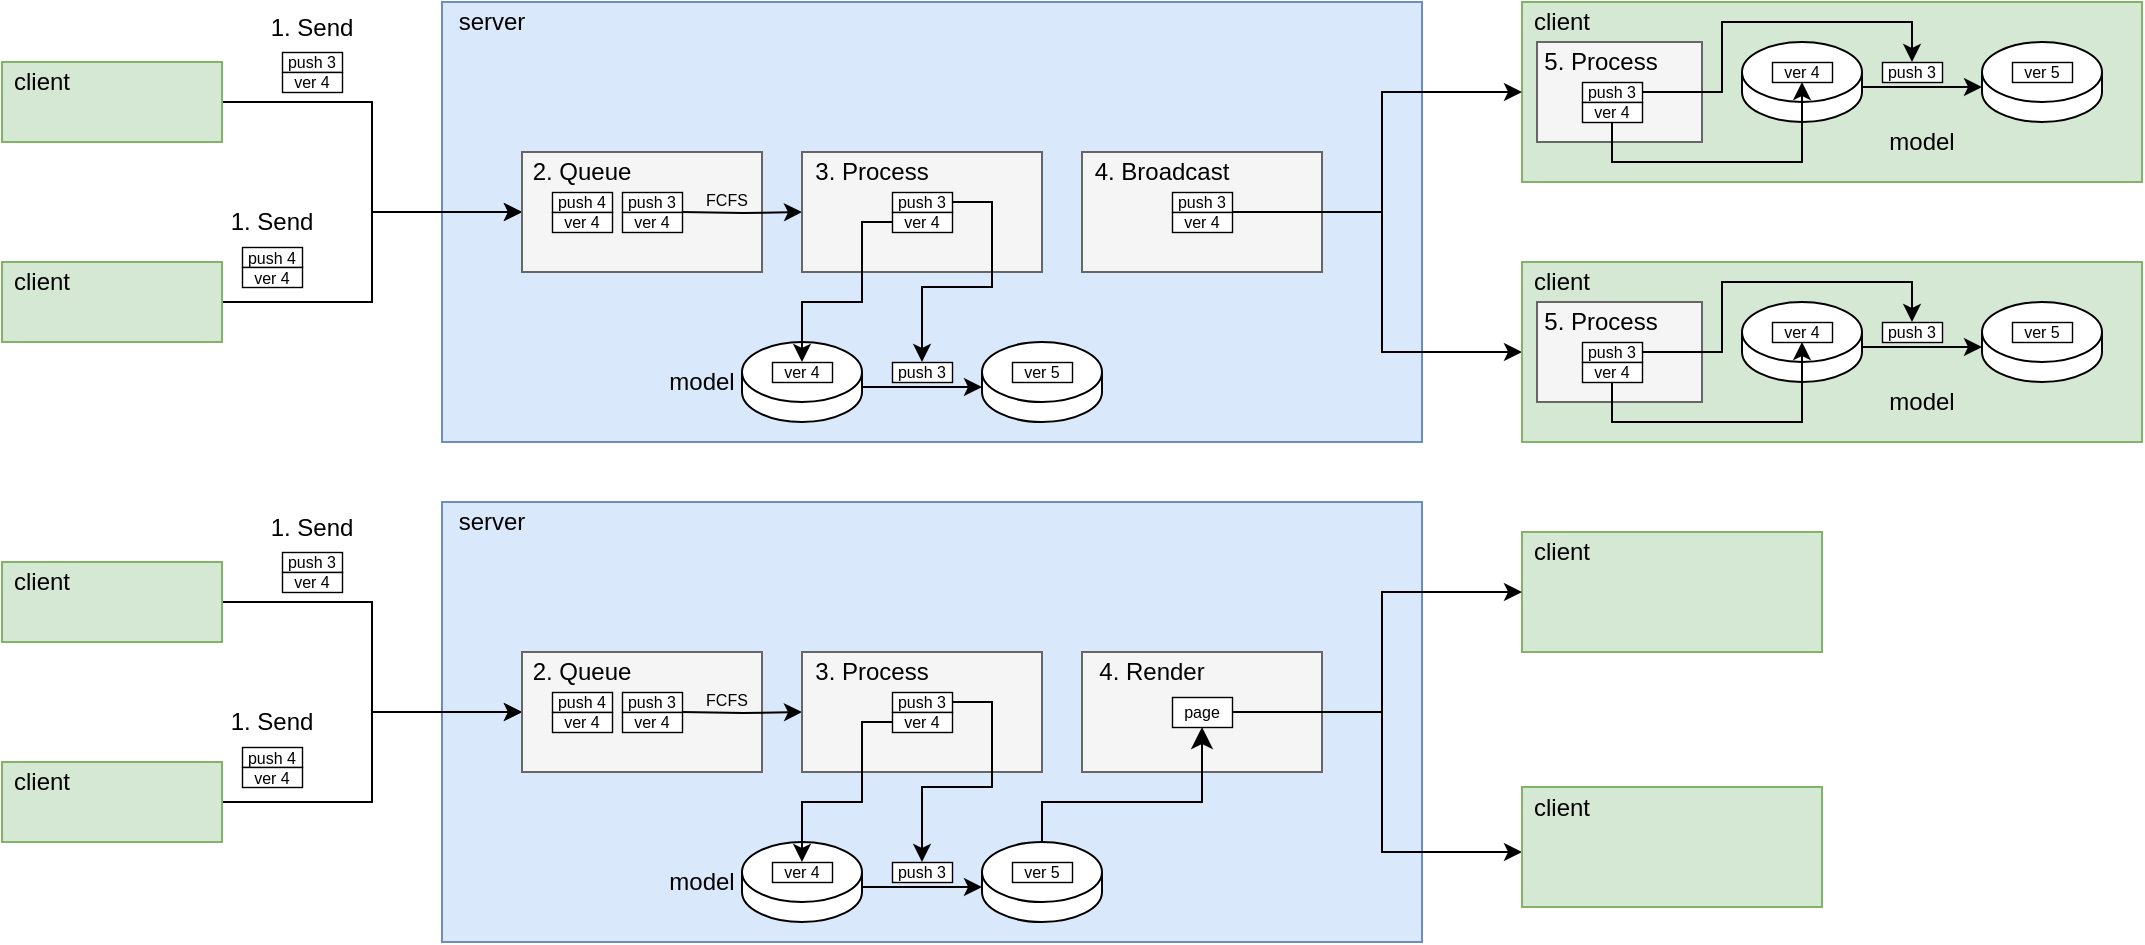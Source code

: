<mxfile version="24.9.0">
  <diagram name="第 1 页" id="8FD0sAaV2BDL5MSyCwgA">
    <mxGraphModel dx="1388" dy="791" grid="1" gridSize="10" guides="1" tooltips="1" connect="1" arrows="1" fold="1" page="1" pageScale="1" pageWidth="1000" pageHeight="1000" math="0" shadow="0">
      <root>
        <mxCell id="0" />
        <mxCell id="1" parent="0" />
        <mxCell id="_jm8PxXjl7fhp1NevTsb-1" value="" style="rounded=0;whiteSpace=wrap;html=1;fillColor=#dae8fc;strokeColor=#6c8ebf;" parent="1" vertex="1">
          <mxGeometry x="270" y="140" width="490" height="220" as="geometry" />
        </mxCell>
        <mxCell id="_jm8PxXjl7fhp1NevTsb-2" value="server" style="text;html=1;align=center;verticalAlign=middle;whiteSpace=wrap;rounded=0;" parent="1" vertex="1">
          <mxGeometry x="270" y="140" width="50" height="20" as="geometry" />
        </mxCell>
        <mxCell id="_jm8PxXjl7fhp1NevTsb-16" style="edgeStyle=orthogonalEdgeStyle;rounded=0;orthogonalLoop=1;jettySize=auto;html=1;exitX=1;exitY=0.5;exitDx=0;exitDy=0;entryX=0;entryY=0.5;entryDx=0;entryDy=0;" parent="1" source="_jm8PxXjl7fhp1NevTsb-5" target="_jm8PxXjl7fhp1NevTsb-12" edge="1">
          <mxGeometry relative="1" as="geometry" />
        </mxCell>
        <mxCell id="_jm8PxXjl7fhp1NevTsb-5" value="" style="rounded=0;whiteSpace=wrap;html=1;fillColor=#d5e8d4;strokeColor=#82b366;" parent="1" vertex="1">
          <mxGeometry x="50" y="170" width="110" height="40" as="geometry" />
        </mxCell>
        <mxCell id="_jm8PxXjl7fhp1NevTsb-6" value="client" style="text;html=1;align=center;verticalAlign=middle;whiteSpace=wrap;rounded=0;" parent="1" vertex="1">
          <mxGeometry x="50" y="170" width="40" height="20" as="geometry" />
        </mxCell>
        <mxCell id="_jm8PxXjl7fhp1NevTsb-17" style="edgeStyle=orthogonalEdgeStyle;rounded=0;orthogonalLoop=1;jettySize=auto;html=1;exitX=1;exitY=0.5;exitDx=0;exitDy=0;entryX=0;entryY=0.5;entryDx=0;entryDy=0;" parent="1" source="_jm8PxXjl7fhp1NevTsb-8" target="_jm8PxXjl7fhp1NevTsb-12" edge="1">
          <mxGeometry relative="1" as="geometry" />
        </mxCell>
        <mxCell id="_jm8PxXjl7fhp1NevTsb-8" value="" style="rounded=0;whiteSpace=wrap;html=1;fillColor=#d5e8d4;strokeColor=#82b366;" parent="1" vertex="1">
          <mxGeometry x="50" y="270" width="110" height="40" as="geometry" />
        </mxCell>
        <mxCell id="_jm8PxXjl7fhp1NevTsb-12" value="" style="rounded=0;whiteSpace=wrap;html=1;fillColor=#f5f5f5;fontColor=#333333;strokeColor=#666666;" parent="1" vertex="1">
          <mxGeometry x="310" y="215" width="120" height="60" as="geometry" />
        </mxCell>
        <mxCell id="_jm8PxXjl7fhp1NevTsb-14" value="2. Queue" style="text;html=1;align=center;verticalAlign=middle;whiteSpace=wrap;rounded=0;" parent="1" vertex="1">
          <mxGeometry x="310" y="215" width="60" height="20" as="geometry" />
        </mxCell>
        <mxCell id="_jm8PxXjl7fhp1NevTsb-19" value="push 4" style="rounded=0;whiteSpace=wrap;html=1;fontSize=8;strokeWidth=0.7;" parent="1" vertex="1">
          <mxGeometry x="170" y="262.5" width="30" height="10" as="geometry" />
        </mxCell>
        <mxCell id="_jm8PxXjl7fhp1NevTsb-20" value="1. Send" style="text;html=1;align=center;verticalAlign=middle;whiteSpace=wrap;rounded=0;" parent="1" vertex="1">
          <mxGeometry x="175" y="140" width="60" height="25" as="geometry" />
        </mxCell>
        <mxCell id="_jm8PxXjl7fhp1NevTsb-21" value="1. Send" style="text;html=1;align=center;verticalAlign=middle;whiteSpace=wrap;rounded=0;" parent="1" vertex="1">
          <mxGeometry x="155" y="237.5" width="60" height="25" as="geometry" />
        </mxCell>
        <mxCell id="_jm8PxXjl7fhp1NevTsb-29" style="edgeStyle=orthogonalEdgeStyle;rounded=0;orthogonalLoop=1;jettySize=auto;html=1;exitX=1;exitY=0.5;exitDx=0;exitDy=0;" parent="1" target="_jm8PxXjl7fhp1NevTsb-26" edge="1">
          <mxGeometry relative="1" as="geometry">
            <mxPoint x="390" y="245" as="sourcePoint" />
          </mxGeometry>
        </mxCell>
        <mxCell id="_jm8PxXjl7fhp1NevTsb-26" value="" style="rounded=0;whiteSpace=wrap;html=1;fillColor=#f5f5f5;fontColor=#333333;strokeColor=#666666;" parent="1" vertex="1">
          <mxGeometry x="450" y="215" width="120" height="60" as="geometry" />
        </mxCell>
        <mxCell id="_jm8PxXjl7fhp1NevTsb-27" value="3. Process" style="text;html=1;align=center;verticalAlign=middle;whiteSpace=wrap;rounded=0;" parent="1" vertex="1">
          <mxGeometry x="450" y="215" width="70" height="20" as="geometry" />
        </mxCell>
        <mxCell id="_jm8PxXjl7fhp1NevTsb-30" value="" style="shape=cylinder3;whiteSpace=wrap;html=1;boundedLbl=1;backgroundOutline=1;size=15;" parent="1" vertex="1">
          <mxGeometry x="420" y="310" width="60" height="40" as="geometry" />
        </mxCell>
        <mxCell id="_jm8PxXjl7fhp1NevTsb-33" value="model" style="text;html=1;align=center;verticalAlign=middle;whiteSpace=wrap;rounded=0;" parent="1" vertex="1">
          <mxGeometry x="370" y="320" width="60" height="20" as="geometry" />
        </mxCell>
        <mxCell id="_jm8PxXjl7fhp1NevTsb-34" value="" style="rounded=0;whiteSpace=wrap;html=1;fillColor=#f5f5f5;fontColor=#333333;strokeColor=#666666;" parent="1" vertex="1">
          <mxGeometry x="590" y="215" width="120" height="60" as="geometry" />
        </mxCell>
        <mxCell id="_jm8PxXjl7fhp1NevTsb-35" value="4. Broadcast" style="text;html=1;align=center;verticalAlign=middle;whiteSpace=wrap;rounded=0;" parent="1" vertex="1">
          <mxGeometry x="590" y="215" width="80" height="20" as="geometry" />
        </mxCell>
        <mxCell id="_jm8PxXjl7fhp1NevTsb-39" value="" style="shape=cylinder3;whiteSpace=wrap;html=1;boundedLbl=1;backgroundOutline=1;size=15;" parent="1" vertex="1">
          <mxGeometry x="540" y="310" width="60" height="40" as="geometry" />
        </mxCell>
        <mxCell id="_jm8PxXjl7fhp1NevTsb-43" style="edgeStyle=orthogonalEdgeStyle;rounded=0;orthogonalLoop=1;jettySize=auto;html=1;exitX=1;exitY=0;exitDx=0;exitDy=22.5;exitPerimeter=0;entryX=0;entryY=0;entryDx=0;entryDy=22.5;entryPerimeter=0;" parent="1" source="_jm8PxXjl7fhp1NevTsb-30" target="_jm8PxXjl7fhp1NevTsb-39" edge="1">
          <mxGeometry relative="1" as="geometry" />
        </mxCell>
        <mxCell id="_jm8PxXjl7fhp1NevTsb-49" value="&lt;font style=&quot;font-size: 8px;&quot;&gt;FCFS&lt;/font&gt;" style="text;html=1;align=center;verticalAlign=middle;whiteSpace=wrap;rounded=0;" parent="1" vertex="1">
          <mxGeometry x="385" y="231.5" width="55" height="12.5" as="geometry" />
        </mxCell>
        <mxCell id="_jm8PxXjl7fhp1NevTsb-86" value="" style="rounded=0;whiteSpace=wrap;html=1;fillColor=#d5e8d4;strokeColor=#82b366;" parent="1" vertex="1">
          <mxGeometry x="810" y="140" width="310" height="90" as="geometry" />
        </mxCell>
        <mxCell id="_jm8PxXjl7fhp1NevTsb-87" value="" style="rounded=0;whiteSpace=wrap;html=1;fillColor=#f5f5f5;fontColor=#333333;strokeColor=#666666;" parent="1" vertex="1">
          <mxGeometry x="817.5" y="160" width="82.5" height="50" as="geometry" />
        </mxCell>
        <mxCell id="_jm8PxXjl7fhp1NevTsb-92" value="" style="shape=cylinder3;whiteSpace=wrap;html=1;boundedLbl=1;backgroundOutline=1;size=15;" parent="1" vertex="1">
          <mxGeometry x="920" y="160" width="60" height="40" as="geometry" />
        </mxCell>
        <mxCell id="_jm8PxXjl7fhp1NevTsb-94" value="" style="shape=cylinder3;whiteSpace=wrap;html=1;boundedLbl=1;backgroundOutline=1;size=15;" parent="1" vertex="1">
          <mxGeometry x="1040" y="160" width="60" height="40" as="geometry" />
        </mxCell>
        <mxCell id="_jm8PxXjl7fhp1NevTsb-96" style="edgeStyle=orthogonalEdgeStyle;rounded=0;orthogonalLoop=1;jettySize=auto;html=1;exitX=1;exitY=0;exitDx=0;exitDy=22.5;exitPerimeter=0;entryX=0;entryY=0;entryDx=0;entryDy=22.5;entryPerimeter=0;" parent="1" source="_jm8PxXjl7fhp1NevTsb-92" target="_jm8PxXjl7fhp1NevTsb-94" edge="1">
          <mxGeometry relative="1" as="geometry" />
        </mxCell>
        <mxCell id="_jm8PxXjl7fhp1NevTsb-98" value="5. Process" style="text;html=1;align=center;verticalAlign=middle;whiteSpace=wrap;rounded=0;" parent="1" vertex="1">
          <mxGeometry x="817.5" y="160" width="62.5" height="20" as="geometry" />
        </mxCell>
        <mxCell id="_jm8PxXjl7fhp1NevTsb-102" value="ver 4" style="rounded=0;whiteSpace=wrap;html=1;fontSize=8;strokeWidth=0.7;" parent="1" vertex="1">
          <mxGeometry x="170" y="272.5" width="30" height="10" as="geometry" />
        </mxCell>
        <mxCell id="_jm8PxXjl7fhp1NevTsb-103" value="push 3" style="rounded=0;whiteSpace=wrap;html=1;fontSize=8;strokeWidth=0.7;" parent="1" vertex="1">
          <mxGeometry x="190" y="165" width="30" height="10" as="geometry" />
        </mxCell>
        <mxCell id="_jm8PxXjl7fhp1NevTsb-104" value="ver 4" style="rounded=0;whiteSpace=wrap;html=1;fontSize=8;strokeWidth=0.7;" parent="1" vertex="1">
          <mxGeometry x="190" y="175" width="30" height="10" as="geometry" />
        </mxCell>
        <mxCell id="_jm8PxXjl7fhp1NevTsb-105" value="push 3" style="rounded=0;whiteSpace=wrap;html=1;fontSize=8;strokeWidth=0.7;" parent="1" vertex="1">
          <mxGeometry x="360" y="235" width="30" height="10" as="geometry" />
        </mxCell>
        <mxCell id="_jm8PxXjl7fhp1NevTsb-106" value="ver 4" style="rounded=0;whiteSpace=wrap;html=1;fontSize=8;strokeWidth=0.7;" parent="1" vertex="1">
          <mxGeometry x="360" y="245" width="30" height="10" as="geometry" />
        </mxCell>
        <mxCell id="_jm8PxXjl7fhp1NevTsb-107" value="push 4" style="rounded=0;whiteSpace=wrap;html=1;fontSize=8;strokeWidth=0.7;" parent="1" vertex="1">
          <mxGeometry x="325" y="235" width="30" height="10" as="geometry" />
        </mxCell>
        <mxCell id="_jm8PxXjl7fhp1NevTsb-108" value="ver 4" style="rounded=0;whiteSpace=wrap;html=1;fontSize=8;strokeWidth=0.7;" parent="1" vertex="1">
          <mxGeometry x="325" y="245" width="30" height="10" as="geometry" />
        </mxCell>
        <mxCell id="_jm8PxXjl7fhp1NevTsb-115" style="edgeStyle=orthogonalEdgeStyle;rounded=0;orthogonalLoop=1;jettySize=auto;html=1;exitX=1;exitY=0.5;exitDx=0;exitDy=0;entryX=0.5;entryY=0;entryDx=0;entryDy=0;" parent="1" source="_jm8PxXjl7fhp1NevTsb-109" target="_jm8PxXjl7fhp1NevTsb-113" edge="1">
          <mxGeometry relative="1" as="geometry" />
        </mxCell>
        <mxCell id="_jm8PxXjl7fhp1NevTsb-109" value="push 3" style="rounded=0;whiteSpace=wrap;html=1;fontSize=8;strokeWidth=0.7;" parent="1" vertex="1">
          <mxGeometry x="495" y="235" width="30" height="10" as="geometry" />
        </mxCell>
        <mxCell id="_jm8PxXjl7fhp1NevTsb-114" style="edgeStyle=orthogonalEdgeStyle;rounded=0;orthogonalLoop=1;jettySize=auto;html=1;exitX=0;exitY=0.5;exitDx=0;exitDy=0;entryX=0.5;entryY=0;entryDx=0;entryDy=0;" parent="1" source="_jm8PxXjl7fhp1NevTsb-110" target="_jm8PxXjl7fhp1NevTsb-111" edge="1">
          <mxGeometry relative="1" as="geometry">
            <Array as="points">
              <mxPoint x="480" y="250" />
              <mxPoint x="480" y="290" />
              <mxPoint x="450" y="290" />
            </Array>
          </mxGeometry>
        </mxCell>
        <mxCell id="_jm8PxXjl7fhp1NevTsb-110" value="ver 4" style="rounded=0;whiteSpace=wrap;html=1;fontSize=8;strokeWidth=0.7;" parent="1" vertex="1">
          <mxGeometry x="495" y="245" width="30" height="10" as="geometry" />
        </mxCell>
        <mxCell id="_jm8PxXjl7fhp1NevTsb-111" value="ver 4" style="rounded=0;whiteSpace=wrap;html=1;fontSize=8;strokeWidth=0.7;" parent="1" vertex="1">
          <mxGeometry x="435" y="320" width="30" height="10" as="geometry" />
        </mxCell>
        <mxCell id="_jm8PxXjl7fhp1NevTsb-112" value="ver 5" style="rounded=0;whiteSpace=wrap;html=1;fontSize=8;strokeWidth=0.7;" parent="1" vertex="1">
          <mxGeometry x="555" y="320" width="30" height="10" as="geometry" />
        </mxCell>
        <mxCell id="_jm8PxXjl7fhp1NevTsb-113" value="push 3" style="rounded=0;whiteSpace=wrap;html=1;fontSize=8;strokeWidth=0.7;" parent="1" vertex="1">
          <mxGeometry x="495" y="320" width="30" height="10" as="geometry" />
        </mxCell>
        <mxCell id="_jm8PxXjl7fhp1NevTsb-118" value="push 3" style="rounded=0;whiteSpace=wrap;html=1;fontSize=8;strokeWidth=0.7;" parent="1" vertex="1">
          <mxGeometry x="635" y="235" width="30" height="10" as="geometry" />
        </mxCell>
        <mxCell id="_jm8PxXjl7fhp1NevTsb-128" style="edgeStyle=orthogonalEdgeStyle;rounded=0;orthogonalLoop=1;jettySize=auto;html=1;exitX=1;exitY=0;exitDx=0;exitDy=0;" parent="1" source="_jm8PxXjl7fhp1NevTsb-119" edge="1">
          <mxGeometry relative="1" as="geometry">
            <Array as="points">
              <mxPoint x="740" y="245" />
              <mxPoint x="740" y="185" />
            </Array>
            <mxPoint x="810" y="185" as="targetPoint" />
          </mxGeometry>
        </mxCell>
        <mxCell id="_jm8PxXjl7fhp1NevTsb-142" style="edgeStyle=orthogonalEdgeStyle;rounded=0;orthogonalLoop=1;jettySize=auto;html=1;exitX=1;exitY=0;exitDx=0;exitDy=0;entryX=0;entryY=0.5;entryDx=0;entryDy=0;" parent="1" source="_jm8PxXjl7fhp1NevTsb-119" target="_jm8PxXjl7fhp1NevTsb-130" edge="1">
          <mxGeometry relative="1" as="geometry">
            <Array as="points">
              <mxPoint x="740" y="245" />
              <mxPoint x="740" y="315" />
            </Array>
          </mxGeometry>
        </mxCell>
        <mxCell id="_jm8PxXjl7fhp1NevTsb-119" value="ver 4" style="rounded=0;whiteSpace=wrap;html=1;fontSize=8;strokeWidth=0.7;" parent="1" vertex="1">
          <mxGeometry x="635" y="245" width="30" height="10" as="geometry" />
        </mxCell>
        <mxCell id="_jm8PxXjl7fhp1NevTsb-144" style="edgeStyle=orthogonalEdgeStyle;rounded=0;orthogonalLoop=1;jettySize=auto;html=1;exitX=1;exitY=0.5;exitDx=0;exitDy=0;entryX=0.5;entryY=0;entryDx=0;entryDy=0;" parent="1" source="_jm8PxXjl7fhp1NevTsb-120" target="_jm8PxXjl7fhp1NevTsb-124" edge="1">
          <mxGeometry relative="1" as="geometry">
            <Array as="points">
              <mxPoint x="910" y="185" />
              <mxPoint x="910" y="150" />
              <mxPoint x="1005" y="150" />
            </Array>
          </mxGeometry>
        </mxCell>
        <mxCell id="_jm8PxXjl7fhp1NevTsb-120" value="push 3" style="rounded=0;whiteSpace=wrap;html=1;fontSize=8;strokeWidth=0.7;" parent="1" vertex="1">
          <mxGeometry x="840" y="180" width="30" height="10" as="geometry" />
        </mxCell>
        <mxCell id="_jm8PxXjl7fhp1NevTsb-143" style="edgeStyle=orthogonalEdgeStyle;rounded=0;orthogonalLoop=1;jettySize=auto;html=1;exitX=0.5;exitY=1;exitDx=0;exitDy=0;entryX=0.5;entryY=1;entryDx=0;entryDy=0;" parent="1" source="_jm8PxXjl7fhp1NevTsb-121" target="_jm8PxXjl7fhp1NevTsb-126" edge="1">
          <mxGeometry relative="1" as="geometry" />
        </mxCell>
        <mxCell id="_jm8PxXjl7fhp1NevTsb-121" value="ver 4" style="rounded=0;whiteSpace=wrap;html=1;fontSize=8;strokeWidth=0.7;" parent="1" vertex="1">
          <mxGeometry x="840" y="190" width="30" height="10" as="geometry" />
        </mxCell>
        <mxCell id="_jm8PxXjl7fhp1NevTsb-124" value="push 3" style="rounded=0;whiteSpace=wrap;html=1;fontSize=8;strokeWidth=0.7;" parent="1" vertex="1">
          <mxGeometry x="990" y="170" width="30" height="10" as="geometry" />
        </mxCell>
        <mxCell id="_jm8PxXjl7fhp1NevTsb-126" value="ver 4" style="rounded=0;whiteSpace=wrap;html=1;fontSize=8;strokeWidth=0.7;" parent="1" vertex="1">
          <mxGeometry x="935" y="170" width="30" height="10" as="geometry" />
        </mxCell>
        <mxCell id="_jm8PxXjl7fhp1NevTsb-127" value="ver 5" style="rounded=0;whiteSpace=wrap;html=1;fontSize=8;strokeWidth=0.7;" parent="1" vertex="1">
          <mxGeometry x="1055" y="170" width="30" height="10" as="geometry" />
        </mxCell>
        <mxCell id="_jm8PxXjl7fhp1NevTsb-130" value="" style="rounded=0;whiteSpace=wrap;html=1;fillColor=#d5e8d4;strokeColor=#82b366;" parent="1" vertex="1">
          <mxGeometry x="810" y="270" width="310" height="90" as="geometry" />
        </mxCell>
        <mxCell id="_jm8PxXjl7fhp1NevTsb-131" value="" style="rounded=0;whiteSpace=wrap;html=1;fillColor=#f5f5f5;fontColor=#333333;strokeColor=#666666;" parent="1" vertex="1">
          <mxGeometry x="817.5" y="290" width="82.5" height="50" as="geometry" />
        </mxCell>
        <mxCell id="_jm8PxXjl7fhp1NevTsb-133" value="" style="shape=cylinder3;whiteSpace=wrap;html=1;boundedLbl=1;backgroundOutline=1;size=15;" parent="1" vertex="1">
          <mxGeometry x="920" y="290" width="60" height="40" as="geometry" />
        </mxCell>
        <mxCell id="_jm8PxXjl7fhp1NevTsb-134" value="" style="shape=cylinder3;whiteSpace=wrap;html=1;boundedLbl=1;backgroundOutline=1;size=15;" parent="1" vertex="1">
          <mxGeometry x="1040" y="290" width="60" height="40" as="geometry" />
        </mxCell>
        <mxCell id="_jm8PxXjl7fhp1NevTsb-135" style="edgeStyle=orthogonalEdgeStyle;rounded=0;orthogonalLoop=1;jettySize=auto;html=1;exitX=1;exitY=0;exitDx=0;exitDy=22.5;exitPerimeter=0;entryX=0;entryY=0;entryDx=0;entryDy=22.5;entryPerimeter=0;" parent="1" source="_jm8PxXjl7fhp1NevTsb-133" target="_jm8PxXjl7fhp1NevTsb-134" edge="1">
          <mxGeometry relative="1" as="geometry" />
        </mxCell>
        <mxCell id="_jm8PxXjl7fhp1NevTsb-136" value="5. Process" style="text;html=1;align=center;verticalAlign=middle;whiteSpace=wrap;rounded=0;" parent="1" vertex="1">
          <mxGeometry x="817.5" y="290" width="62.5" height="20" as="geometry" />
        </mxCell>
        <mxCell id="_jm8PxXjl7fhp1NevTsb-146" style="edgeStyle=orthogonalEdgeStyle;rounded=0;orthogonalLoop=1;jettySize=auto;html=1;exitX=1;exitY=0.5;exitDx=0;exitDy=0;entryX=0.5;entryY=0;entryDx=0;entryDy=0;" parent="1" source="_jm8PxXjl7fhp1NevTsb-137" target="_jm8PxXjl7fhp1NevTsb-139" edge="1">
          <mxGeometry relative="1" as="geometry">
            <Array as="points">
              <mxPoint x="910" y="315" />
              <mxPoint x="910" y="280" />
              <mxPoint x="1005" y="280" />
            </Array>
          </mxGeometry>
        </mxCell>
        <mxCell id="_jm8PxXjl7fhp1NevTsb-137" value="push 3" style="rounded=0;whiteSpace=wrap;html=1;fontSize=8;strokeWidth=0.7;" parent="1" vertex="1">
          <mxGeometry x="840" y="310" width="30" height="10" as="geometry" />
        </mxCell>
        <mxCell id="_jm8PxXjl7fhp1NevTsb-145" style="edgeStyle=orthogonalEdgeStyle;rounded=0;orthogonalLoop=1;jettySize=auto;html=1;exitX=0.5;exitY=1;exitDx=0;exitDy=0;entryX=0.5;entryY=1;entryDx=0;entryDy=0;" parent="1" source="_jm8PxXjl7fhp1NevTsb-138" target="_jm8PxXjl7fhp1NevTsb-140" edge="1">
          <mxGeometry relative="1" as="geometry" />
        </mxCell>
        <mxCell id="_jm8PxXjl7fhp1NevTsb-138" value="ver 4" style="rounded=0;whiteSpace=wrap;html=1;fontSize=8;strokeWidth=0.7;" parent="1" vertex="1">
          <mxGeometry x="840" y="320" width="30" height="10" as="geometry" />
        </mxCell>
        <mxCell id="_jm8PxXjl7fhp1NevTsb-139" value="push 3" style="rounded=0;whiteSpace=wrap;html=1;fontSize=8;strokeWidth=0.7;" parent="1" vertex="1">
          <mxGeometry x="990" y="300" width="30" height="10" as="geometry" />
        </mxCell>
        <mxCell id="_jm8PxXjl7fhp1NevTsb-140" value="ver 4" style="rounded=0;whiteSpace=wrap;html=1;fontSize=8;strokeWidth=0.7;" parent="1" vertex="1">
          <mxGeometry x="935" y="300" width="30" height="10" as="geometry" />
        </mxCell>
        <mxCell id="_jm8PxXjl7fhp1NevTsb-141" value="ver 5" style="rounded=0;whiteSpace=wrap;html=1;fontSize=8;strokeWidth=0.7;" parent="1" vertex="1">
          <mxGeometry x="1055" y="300" width="30" height="10" as="geometry" />
        </mxCell>
        <mxCell id="y1_JLoWW0Mbur3eFZoDh-1" value="client" style="text;html=1;align=center;verticalAlign=middle;whiteSpace=wrap;rounded=0;" vertex="1" parent="1">
          <mxGeometry x="50" y="270" width="40" height="20" as="geometry" />
        </mxCell>
        <mxCell id="y1_JLoWW0Mbur3eFZoDh-2" value="client" style="text;html=1;align=center;verticalAlign=middle;whiteSpace=wrap;rounded=0;" vertex="1" parent="1">
          <mxGeometry x="810" y="140" width="40" height="20" as="geometry" />
        </mxCell>
        <mxCell id="y1_JLoWW0Mbur3eFZoDh-3" value="client" style="text;html=1;align=center;verticalAlign=middle;whiteSpace=wrap;rounded=0;" vertex="1" parent="1">
          <mxGeometry x="810" y="270" width="40" height="20" as="geometry" />
        </mxCell>
        <mxCell id="y1_JLoWW0Mbur3eFZoDh-4" value="model" style="text;html=1;align=center;verticalAlign=middle;whiteSpace=wrap;rounded=0;" vertex="1" parent="1">
          <mxGeometry x="980" y="200" width="60" height="20" as="geometry" />
        </mxCell>
        <mxCell id="y1_JLoWW0Mbur3eFZoDh-5" value="model" style="text;html=1;align=center;verticalAlign=middle;whiteSpace=wrap;rounded=0;" vertex="1" parent="1">
          <mxGeometry x="980" y="330" width="60" height="20" as="geometry" />
        </mxCell>
        <mxCell id="y1_JLoWW0Mbur3eFZoDh-6" value="" style="rounded=0;whiteSpace=wrap;html=1;fillColor=#dae8fc;strokeColor=#6c8ebf;" vertex="1" parent="1">
          <mxGeometry x="270" y="390" width="490" height="220" as="geometry" />
        </mxCell>
        <mxCell id="y1_JLoWW0Mbur3eFZoDh-7" value="server" style="text;html=1;align=center;verticalAlign=middle;whiteSpace=wrap;rounded=0;" vertex="1" parent="1">
          <mxGeometry x="270" y="390" width="50" height="20" as="geometry" />
        </mxCell>
        <mxCell id="y1_JLoWW0Mbur3eFZoDh-8" style="edgeStyle=orthogonalEdgeStyle;rounded=0;orthogonalLoop=1;jettySize=auto;html=1;exitX=1;exitY=0.5;exitDx=0;exitDy=0;entryX=0;entryY=0.5;entryDx=0;entryDy=0;" edge="1" parent="1" source="y1_JLoWW0Mbur3eFZoDh-9" target="y1_JLoWW0Mbur3eFZoDh-13">
          <mxGeometry relative="1" as="geometry" />
        </mxCell>
        <mxCell id="y1_JLoWW0Mbur3eFZoDh-9" value="" style="rounded=0;whiteSpace=wrap;html=1;fillColor=#d5e8d4;strokeColor=#82b366;" vertex="1" parent="1">
          <mxGeometry x="50" y="420" width="110" height="40" as="geometry" />
        </mxCell>
        <mxCell id="y1_JLoWW0Mbur3eFZoDh-10" value="client" style="text;html=1;align=center;verticalAlign=middle;whiteSpace=wrap;rounded=0;" vertex="1" parent="1">
          <mxGeometry x="50" y="420" width="40" height="20" as="geometry" />
        </mxCell>
        <mxCell id="y1_JLoWW0Mbur3eFZoDh-11" style="edgeStyle=orthogonalEdgeStyle;rounded=0;orthogonalLoop=1;jettySize=auto;html=1;exitX=1;exitY=0.5;exitDx=0;exitDy=0;entryX=0;entryY=0.5;entryDx=0;entryDy=0;" edge="1" parent="1" source="y1_JLoWW0Mbur3eFZoDh-12" target="y1_JLoWW0Mbur3eFZoDh-13">
          <mxGeometry relative="1" as="geometry" />
        </mxCell>
        <mxCell id="y1_JLoWW0Mbur3eFZoDh-12" value="" style="rounded=0;whiteSpace=wrap;html=1;fillColor=#d5e8d4;strokeColor=#82b366;" vertex="1" parent="1">
          <mxGeometry x="50" y="520" width="110" height="40" as="geometry" />
        </mxCell>
        <mxCell id="y1_JLoWW0Mbur3eFZoDh-13" value="" style="rounded=0;whiteSpace=wrap;html=1;fillColor=#f5f5f5;fontColor=#333333;strokeColor=#666666;" vertex="1" parent="1">
          <mxGeometry x="310" y="465" width="120" height="60" as="geometry" />
        </mxCell>
        <mxCell id="y1_JLoWW0Mbur3eFZoDh-14" value="2. Queue" style="text;html=1;align=center;verticalAlign=middle;whiteSpace=wrap;rounded=0;" vertex="1" parent="1">
          <mxGeometry x="310" y="465" width="60" height="20" as="geometry" />
        </mxCell>
        <mxCell id="y1_JLoWW0Mbur3eFZoDh-15" value="push 4" style="rounded=0;whiteSpace=wrap;html=1;fontSize=8;strokeWidth=0.7;" vertex="1" parent="1">
          <mxGeometry x="170" y="512.5" width="30" height="10" as="geometry" />
        </mxCell>
        <mxCell id="y1_JLoWW0Mbur3eFZoDh-16" value="1. Send" style="text;html=1;align=center;verticalAlign=middle;whiteSpace=wrap;rounded=0;" vertex="1" parent="1">
          <mxGeometry x="175" y="390" width="60" height="25" as="geometry" />
        </mxCell>
        <mxCell id="y1_JLoWW0Mbur3eFZoDh-17" value="1. Send" style="text;html=1;align=center;verticalAlign=middle;whiteSpace=wrap;rounded=0;" vertex="1" parent="1">
          <mxGeometry x="155" y="487.5" width="60" height="25" as="geometry" />
        </mxCell>
        <mxCell id="y1_JLoWW0Mbur3eFZoDh-18" style="edgeStyle=orthogonalEdgeStyle;rounded=0;orthogonalLoop=1;jettySize=auto;html=1;exitX=1;exitY=0.5;exitDx=0;exitDy=0;" edge="1" parent="1" target="y1_JLoWW0Mbur3eFZoDh-19">
          <mxGeometry relative="1" as="geometry">
            <mxPoint x="390" y="495" as="sourcePoint" />
          </mxGeometry>
        </mxCell>
        <mxCell id="y1_JLoWW0Mbur3eFZoDh-19" value="" style="rounded=0;whiteSpace=wrap;html=1;fillColor=#f5f5f5;fontColor=#333333;strokeColor=#666666;" vertex="1" parent="1">
          <mxGeometry x="450" y="465" width="120" height="60" as="geometry" />
        </mxCell>
        <mxCell id="y1_JLoWW0Mbur3eFZoDh-20" value="3. Process" style="text;html=1;align=center;verticalAlign=middle;whiteSpace=wrap;rounded=0;" vertex="1" parent="1">
          <mxGeometry x="450" y="465" width="70" height="20" as="geometry" />
        </mxCell>
        <mxCell id="y1_JLoWW0Mbur3eFZoDh-21" value="" style="shape=cylinder3;whiteSpace=wrap;html=1;boundedLbl=1;backgroundOutline=1;size=15;" vertex="1" parent="1">
          <mxGeometry x="420" y="560" width="60" height="40" as="geometry" />
        </mxCell>
        <mxCell id="y1_JLoWW0Mbur3eFZoDh-22" value="model" style="text;html=1;align=center;verticalAlign=middle;whiteSpace=wrap;rounded=0;" vertex="1" parent="1">
          <mxGeometry x="370" y="570" width="60" height="20" as="geometry" />
        </mxCell>
        <mxCell id="y1_JLoWW0Mbur3eFZoDh-23" value="" style="rounded=0;whiteSpace=wrap;html=1;fillColor=#f5f5f5;fontColor=#333333;strokeColor=#666666;" vertex="1" parent="1">
          <mxGeometry x="590" y="465" width="120" height="60" as="geometry" />
        </mxCell>
        <mxCell id="y1_JLoWW0Mbur3eFZoDh-24" value="4. Render" style="text;html=1;align=center;verticalAlign=middle;whiteSpace=wrap;rounded=0;" vertex="1" parent="1">
          <mxGeometry x="590" y="465" width="70" height="20" as="geometry" />
        </mxCell>
        <mxCell id="y1_JLoWW0Mbur3eFZoDh-86" style="edgeStyle=orthogonalEdgeStyle;rounded=0;orthogonalLoop=1;jettySize=auto;html=1;exitX=0.5;exitY=0;exitDx=0;exitDy=0;exitPerimeter=0;entryX=0.5;entryY=1;entryDx=0;entryDy=0;fontSize=12;startSize=8;endSize=8;" edge="1" parent="1" source="y1_JLoWW0Mbur3eFZoDh-25" target="y1_JLoWW0Mbur3eFZoDh-48">
          <mxGeometry relative="1" as="geometry">
            <Array as="points">
              <mxPoint x="570" y="540" />
              <mxPoint x="650" y="540" />
            </Array>
          </mxGeometry>
        </mxCell>
        <mxCell id="y1_JLoWW0Mbur3eFZoDh-25" value="" style="shape=cylinder3;whiteSpace=wrap;html=1;boundedLbl=1;backgroundOutline=1;size=15;" vertex="1" parent="1">
          <mxGeometry x="540" y="560" width="60" height="40" as="geometry" />
        </mxCell>
        <mxCell id="y1_JLoWW0Mbur3eFZoDh-26" style="edgeStyle=orthogonalEdgeStyle;rounded=0;orthogonalLoop=1;jettySize=auto;html=1;exitX=1;exitY=0;exitDx=0;exitDy=22.5;exitPerimeter=0;entryX=0;entryY=0;entryDx=0;entryDy=22.5;entryPerimeter=0;" edge="1" parent="1" source="y1_JLoWW0Mbur3eFZoDh-21" target="y1_JLoWW0Mbur3eFZoDh-25">
          <mxGeometry relative="1" as="geometry" />
        </mxCell>
        <mxCell id="y1_JLoWW0Mbur3eFZoDh-27" value="&lt;font style=&quot;font-size: 8px;&quot;&gt;FCFS&lt;/font&gt;" style="text;html=1;align=center;verticalAlign=middle;whiteSpace=wrap;rounded=0;" vertex="1" parent="1">
          <mxGeometry x="385" y="481.5" width="55" height="12.5" as="geometry" />
        </mxCell>
        <mxCell id="y1_JLoWW0Mbur3eFZoDh-28" value="" style="rounded=0;whiteSpace=wrap;html=1;fillColor=#d5e8d4;strokeColor=#82b366;" vertex="1" parent="1">
          <mxGeometry x="810" y="405" width="150" height="60" as="geometry" />
        </mxCell>
        <mxCell id="y1_JLoWW0Mbur3eFZoDh-34" value="ver 4" style="rounded=0;whiteSpace=wrap;html=1;fontSize=8;strokeWidth=0.7;" vertex="1" parent="1">
          <mxGeometry x="170" y="522.5" width="30" height="10" as="geometry" />
        </mxCell>
        <mxCell id="y1_JLoWW0Mbur3eFZoDh-35" value="push 3" style="rounded=0;whiteSpace=wrap;html=1;fontSize=8;strokeWidth=0.7;" vertex="1" parent="1">
          <mxGeometry x="190" y="415" width="30" height="10" as="geometry" />
        </mxCell>
        <mxCell id="y1_JLoWW0Mbur3eFZoDh-36" value="ver 4" style="rounded=0;whiteSpace=wrap;html=1;fontSize=8;strokeWidth=0.7;" vertex="1" parent="1">
          <mxGeometry x="190" y="425" width="30" height="10" as="geometry" />
        </mxCell>
        <mxCell id="y1_JLoWW0Mbur3eFZoDh-37" value="push 3" style="rounded=0;whiteSpace=wrap;html=1;fontSize=8;strokeWidth=0.7;" vertex="1" parent="1">
          <mxGeometry x="360" y="485" width="30" height="10" as="geometry" />
        </mxCell>
        <mxCell id="y1_JLoWW0Mbur3eFZoDh-38" value="ver 4" style="rounded=0;whiteSpace=wrap;html=1;fontSize=8;strokeWidth=0.7;" vertex="1" parent="1">
          <mxGeometry x="360" y="495" width="30" height="10" as="geometry" />
        </mxCell>
        <mxCell id="y1_JLoWW0Mbur3eFZoDh-39" value="push 4" style="rounded=0;whiteSpace=wrap;html=1;fontSize=8;strokeWidth=0.7;" vertex="1" parent="1">
          <mxGeometry x="325" y="485" width="30" height="10" as="geometry" />
        </mxCell>
        <mxCell id="y1_JLoWW0Mbur3eFZoDh-40" value="ver 4" style="rounded=0;whiteSpace=wrap;html=1;fontSize=8;strokeWidth=0.7;" vertex="1" parent="1">
          <mxGeometry x="325" y="495" width="30" height="10" as="geometry" />
        </mxCell>
        <mxCell id="y1_JLoWW0Mbur3eFZoDh-41" style="edgeStyle=orthogonalEdgeStyle;rounded=0;orthogonalLoop=1;jettySize=auto;html=1;exitX=1;exitY=0.5;exitDx=0;exitDy=0;entryX=0.5;entryY=0;entryDx=0;entryDy=0;" edge="1" parent="1" source="y1_JLoWW0Mbur3eFZoDh-42" target="y1_JLoWW0Mbur3eFZoDh-47">
          <mxGeometry relative="1" as="geometry" />
        </mxCell>
        <mxCell id="y1_JLoWW0Mbur3eFZoDh-42" value="push 3" style="rounded=0;whiteSpace=wrap;html=1;fontSize=8;strokeWidth=0.7;" vertex="1" parent="1">
          <mxGeometry x="495" y="485" width="30" height="10" as="geometry" />
        </mxCell>
        <mxCell id="y1_JLoWW0Mbur3eFZoDh-43" style="edgeStyle=orthogonalEdgeStyle;rounded=0;orthogonalLoop=1;jettySize=auto;html=1;exitX=0;exitY=0.5;exitDx=0;exitDy=0;entryX=0.5;entryY=0;entryDx=0;entryDy=0;" edge="1" parent="1" source="y1_JLoWW0Mbur3eFZoDh-44" target="y1_JLoWW0Mbur3eFZoDh-45">
          <mxGeometry relative="1" as="geometry">
            <Array as="points">
              <mxPoint x="480" y="500" />
              <mxPoint x="480" y="540" />
              <mxPoint x="450" y="540" />
            </Array>
          </mxGeometry>
        </mxCell>
        <mxCell id="y1_JLoWW0Mbur3eFZoDh-44" value="ver 4" style="rounded=0;whiteSpace=wrap;html=1;fontSize=8;strokeWidth=0.7;" vertex="1" parent="1">
          <mxGeometry x="495" y="495" width="30" height="10" as="geometry" />
        </mxCell>
        <mxCell id="y1_JLoWW0Mbur3eFZoDh-45" value="ver 4" style="rounded=0;whiteSpace=wrap;html=1;fontSize=8;strokeWidth=0.7;" vertex="1" parent="1">
          <mxGeometry x="435" y="570" width="30" height="10" as="geometry" />
        </mxCell>
        <mxCell id="y1_JLoWW0Mbur3eFZoDh-46" value="ver 5" style="rounded=0;whiteSpace=wrap;html=1;fontSize=8;strokeWidth=0.7;" vertex="1" parent="1">
          <mxGeometry x="555" y="570" width="30" height="10" as="geometry" />
        </mxCell>
        <mxCell id="y1_JLoWW0Mbur3eFZoDh-47" value="push 3" style="rounded=0;whiteSpace=wrap;html=1;fontSize=8;strokeWidth=0.7;" vertex="1" parent="1">
          <mxGeometry x="495" y="570" width="30" height="10" as="geometry" />
        </mxCell>
        <mxCell id="y1_JLoWW0Mbur3eFZoDh-48" value="page" style="rounded=0;whiteSpace=wrap;html=1;fontSize=8;strokeWidth=0.7;" vertex="1" parent="1">
          <mxGeometry x="635" y="487.5" width="30" height="15" as="geometry" />
        </mxCell>
        <mxCell id="y1_JLoWW0Mbur3eFZoDh-49" style="edgeStyle=orthogonalEdgeStyle;rounded=0;orthogonalLoop=1;jettySize=auto;html=1;exitX=1;exitY=0;exitDx=0;exitDy=0;" edge="1" parent="1">
          <mxGeometry relative="1" as="geometry">
            <Array as="points">
              <mxPoint x="740" y="495" />
              <mxPoint x="740" y="435" />
            </Array>
            <mxPoint x="810" y="435" as="targetPoint" />
            <mxPoint x="665" y="495" as="sourcePoint" />
          </mxGeometry>
        </mxCell>
        <mxCell id="y1_JLoWW0Mbur3eFZoDh-50" style="edgeStyle=orthogonalEdgeStyle;rounded=0;orthogonalLoop=1;jettySize=auto;html=1;exitX=1;exitY=0;exitDx=0;exitDy=0;entryX=0;entryY=0.5;entryDx=0;entryDy=0;" edge="1" parent="1">
          <mxGeometry relative="1" as="geometry">
            <Array as="points">
              <mxPoint x="740" y="495" />
              <mxPoint x="740" y="565" />
            </Array>
            <mxPoint x="665" y="495" as="sourcePoint" />
            <mxPoint x="810" y="565" as="targetPoint" />
          </mxGeometry>
        </mxCell>
        <mxCell id="y1_JLoWW0Mbur3eFZoDh-72" value="client" style="text;html=1;align=center;verticalAlign=middle;whiteSpace=wrap;rounded=0;" vertex="1" parent="1">
          <mxGeometry x="50" y="520" width="40" height="20" as="geometry" />
        </mxCell>
        <mxCell id="y1_JLoWW0Mbur3eFZoDh-73" value="client" style="text;html=1;align=center;verticalAlign=middle;whiteSpace=wrap;rounded=0;" vertex="1" parent="1">
          <mxGeometry x="810" y="405" width="40" height="20" as="geometry" />
        </mxCell>
        <mxCell id="y1_JLoWW0Mbur3eFZoDh-79" value="" style="rounded=0;whiteSpace=wrap;html=1;fillColor=#d5e8d4;strokeColor=#82b366;" vertex="1" parent="1">
          <mxGeometry x="810" y="532.5" width="150" height="60" as="geometry" />
        </mxCell>
        <mxCell id="y1_JLoWW0Mbur3eFZoDh-80" value="client" style="text;html=1;align=center;verticalAlign=middle;whiteSpace=wrap;rounded=0;" vertex="1" parent="1">
          <mxGeometry x="810" y="532.5" width="40" height="20" as="geometry" />
        </mxCell>
      </root>
    </mxGraphModel>
  </diagram>
</mxfile>
